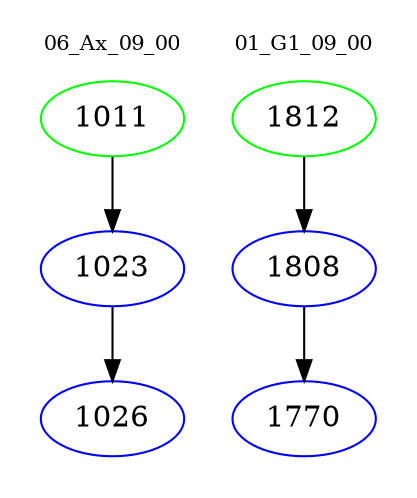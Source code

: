 digraph{
subgraph cluster_0 {
color = white
label = "06_Ax_09_00";
fontsize=10;
T0_1011 [label="1011", color="green"]
T0_1011 -> T0_1023 [color="black"]
T0_1023 [label="1023", color="blue"]
T0_1023 -> T0_1026 [color="black"]
T0_1026 [label="1026", color="blue"]
}
subgraph cluster_1 {
color = white
label = "01_G1_09_00";
fontsize=10;
T1_1812 [label="1812", color="green"]
T1_1812 -> T1_1808 [color="black"]
T1_1808 [label="1808", color="blue"]
T1_1808 -> T1_1770 [color="black"]
T1_1770 [label="1770", color="blue"]
}
}
